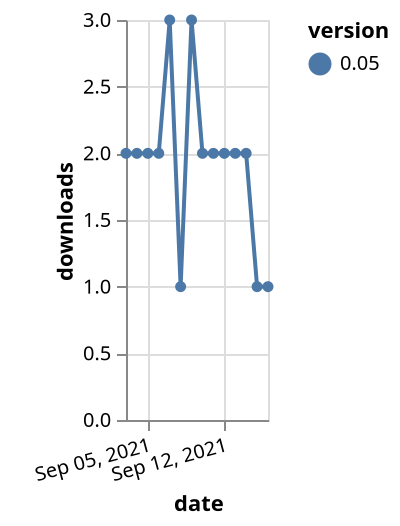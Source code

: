 {"$schema": "https://vega.github.io/schema/vega-lite/v5.json", "description": "A simple bar chart with embedded data.", "data": {"values": [{"date": "2021-09-03", "total": 2146, "delta": 2, "version": "0.05"}, {"date": "2021-09-04", "total": 2148, "delta": 2, "version": "0.05"}, {"date": "2021-09-05", "total": 2150, "delta": 2, "version": "0.05"}, {"date": "2021-09-06", "total": 2152, "delta": 2, "version": "0.05"}, {"date": "2021-09-07", "total": 2155, "delta": 3, "version": "0.05"}, {"date": "2021-09-08", "total": 2156, "delta": 1, "version": "0.05"}, {"date": "2021-09-09", "total": 2159, "delta": 3, "version": "0.05"}, {"date": "2021-09-10", "total": 2161, "delta": 2, "version": "0.05"}, {"date": "2021-09-11", "total": 2163, "delta": 2, "version": "0.05"}, {"date": "2021-09-12", "total": 2165, "delta": 2, "version": "0.05"}, {"date": "2021-09-13", "total": 2167, "delta": 2, "version": "0.05"}, {"date": "2021-09-14", "total": 2169, "delta": 2, "version": "0.05"}, {"date": "2021-09-15", "total": 2170, "delta": 1, "version": "0.05"}, {"date": "2021-09-16", "total": 2171, "delta": 1, "version": "0.05"}]}, "width": "container", "mark": {"type": "line", "point": {"filled": true}}, "encoding": {"x": {"field": "date", "type": "temporal", "timeUnit": "yearmonthdate", "title": "date", "axis": {"labelAngle": -15}}, "y": {"field": "delta", "type": "quantitative", "title": "downloads"}, "color": {"field": "version", "type": "nominal"}, "tooltip": {"field": "delta"}}}